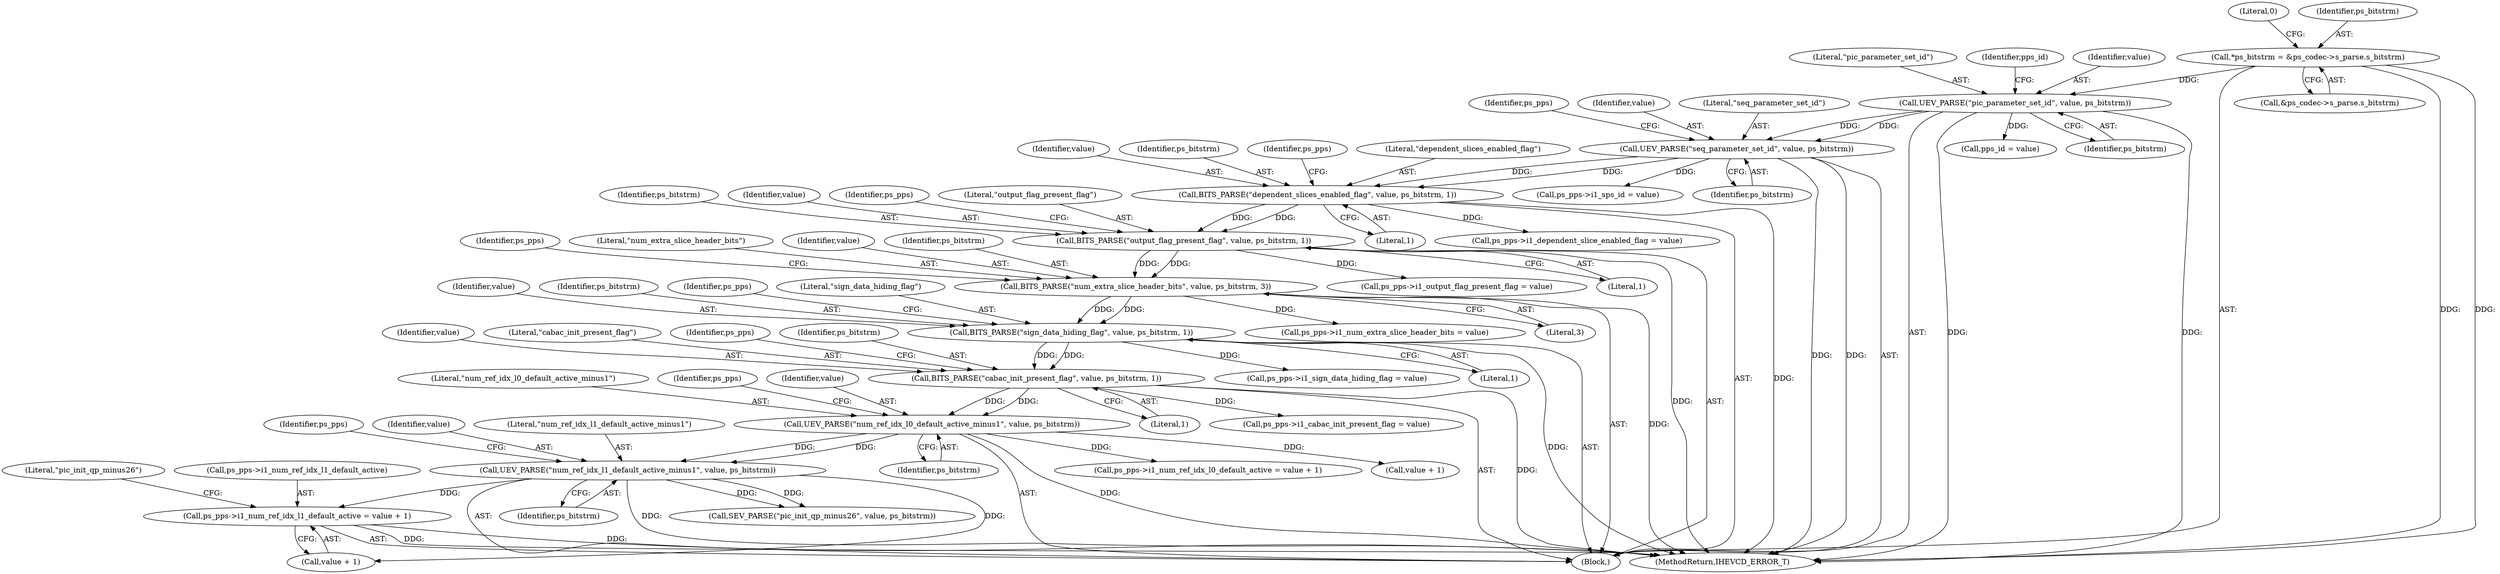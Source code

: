 digraph "0_Android_ebaa71da6362c497310377df509651974401d258@pointer" {
"1000286" [label="(Call,ps_pps->i1_num_ref_idx_l1_default_active = value + 1)"];
"1000282" [label="(Call,UEV_PARSE(\"num_ref_idx_l1_default_active_minus1\", value, ps_bitstrm))"];
"1000271" [label="(Call,UEV_PARSE(\"num_ref_idx_l0_default_active_minus1\", value, ps_bitstrm))"];
"1000261" [label="(Call,BITS_PARSE(\"cabac_init_present_flag\", value, ps_bitstrm, 1))"];
"1000251" [label="(Call,BITS_PARSE(\"sign_data_hiding_flag\", value, ps_bitstrm, 1))"];
"1000241" [label="(Call,BITS_PARSE(\"num_extra_slice_header_bits\", value, ps_bitstrm, 3))"];
"1000231" [label="(Call,BITS_PARSE(\"output_flag_present_flag\", value, ps_bitstrm, 1))"];
"1000221" [label="(Call,BITS_PARSE(\"dependent_slices_enabled_flag\", value, ps_bitstrm, 1))"];
"1000180" [label="(Call,UEV_PARSE(\"seq_parameter_set_id\", value, ps_bitstrm))"];
"1000138" [label="(Call,UEV_PARSE(\"pic_parameter_set_id\", value, ps_bitstrm))"];
"1000122" [label="(Call,*ps_bitstrm = &ps_codec->s_parse.s_bitstrm)"];
"1000263" [label="(Identifier,value)"];
"1000223" [label="(Identifier,value)"];
"1000246" [label="(Call,ps_pps->i1_num_extra_slice_header_bits = value)"];
"1000271" [label="(Call,UEV_PARSE(\"num_ref_idx_l0_default_active_minus1\", value, ps_bitstrm))"];
"1000221" [label="(Call,BITS_PARSE(\"dependent_slices_enabled_flag\", value, ps_bitstrm, 1))"];
"1000224" [label="(Identifier,ps_bitstrm)"];
"1000272" [label="(Literal,\"num_ref_idx_l0_default_active_minus1\")"];
"1000285" [label="(Identifier,ps_bitstrm)"];
"1000262" [label="(Literal,\"cabac_init_present_flag\")"];
"1000236" [label="(Call,ps_pps->i1_output_flag_present_flag = value)"];
"1000186" [label="(Identifier,ps_pps)"];
"1000234" [label="(Identifier,ps_bitstrm)"];
"1000132" [label="(Literal,0)"];
"1000123" [label="(Identifier,ps_bitstrm)"];
"1000256" [label="(Call,ps_pps->i1_sign_data_hiding_flag = value)"];
"1000277" [label="(Identifier,ps_pps)"];
"1000265" [label="(Literal,1)"];
"1000266" [label="(Call,ps_pps->i1_cabac_init_present_flag = value)"];
"1000273" [label="(Identifier,value)"];
"1000282" [label="(Call,UEV_PARSE(\"num_ref_idx_l1_default_active_minus1\", value, ps_bitstrm))"];
"1000290" [label="(Call,value + 1)"];
"1000288" [label="(Identifier,ps_pps)"];
"1000225" [label="(Literal,1)"];
"1000279" [label="(Call,value + 1)"];
"1000294" [label="(Literal,\"pic_init_qp_minus26\")"];
"1000284" [label="(Identifier,value)"];
"1000182" [label="(Identifier,value)"];
"1000274" [label="(Identifier,ps_bitstrm)"];
"1000261" [label="(Call,BITS_PARSE(\"cabac_init_present_flag\", value, ps_bitstrm, 1))"];
"1000248" [label="(Identifier,ps_pps)"];
"1000228" [label="(Identifier,ps_pps)"];
"1000253" [label="(Identifier,value)"];
"1000286" [label="(Call,ps_pps->i1_num_ref_idx_l1_default_active = value + 1)"];
"1000287" [label="(Call,ps_pps->i1_num_ref_idx_l1_default_active)"];
"1000254" [label="(Identifier,ps_bitstrm)"];
"1000139" [label="(Literal,\"pic_parameter_set_id\")"];
"1000226" [label="(Call,ps_pps->i1_dependent_slice_enabled_flag = value)"];
"1000142" [label="(Call,pps_id = value)"];
"1000233" [label="(Identifier,value)"];
"1000979" [label="(MethodReturn,IHEVCD_ERROR_T)"];
"1000110" [label="(Block,)"];
"1000235" [label="(Literal,1)"];
"1000245" [label="(Literal,3)"];
"1000238" [label="(Identifier,ps_pps)"];
"1000181" [label="(Literal,\"seq_parameter_set_id\")"];
"1000124" [label="(Call,&ps_codec->s_parse.s_bitstrm)"];
"1000242" [label="(Literal,\"num_extra_slice_header_bits\")"];
"1000143" [label="(Identifier,pps_id)"];
"1000243" [label="(Identifier,value)"];
"1000268" [label="(Identifier,ps_pps)"];
"1000244" [label="(Identifier,ps_bitstrm)"];
"1000264" [label="(Identifier,ps_bitstrm)"];
"1000141" [label="(Identifier,ps_bitstrm)"];
"1000184" [label="(Call,ps_pps->i1_sps_id = value)"];
"1000122" [label="(Call,*ps_bitstrm = &ps_codec->s_parse.s_bitstrm)"];
"1000232" [label="(Literal,\"output_flag_present_flag\")"];
"1000241" [label="(Call,BITS_PARSE(\"num_extra_slice_header_bits\", value, ps_bitstrm, 3))"];
"1000275" [label="(Call,ps_pps->i1_num_ref_idx_l0_default_active = value + 1)"];
"1000180" [label="(Call,UEV_PARSE(\"seq_parameter_set_id\", value, ps_bitstrm))"];
"1000255" [label="(Literal,1)"];
"1000258" [label="(Identifier,ps_pps)"];
"1000138" [label="(Call,UEV_PARSE(\"pic_parameter_set_id\", value, ps_bitstrm))"];
"1000283" [label="(Literal,\"num_ref_idx_l1_default_active_minus1\")"];
"1000231" [label="(Call,BITS_PARSE(\"output_flag_present_flag\", value, ps_bitstrm, 1))"];
"1000183" [label="(Identifier,ps_bitstrm)"];
"1000293" [label="(Call,SEV_PARSE(\"pic_init_qp_minus26\", value, ps_bitstrm))"];
"1000222" [label="(Literal,\"dependent_slices_enabled_flag\")"];
"1000140" [label="(Identifier,value)"];
"1000251" [label="(Call,BITS_PARSE(\"sign_data_hiding_flag\", value, ps_bitstrm, 1))"];
"1000252" [label="(Literal,\"sign_data_hiding_flag\")"];
"1000286" -> "1000110"  [label="AST: "];
"1000286" -> "1000290"  [label="CFG: "];
"1000287" -> "1000286"  [label="AST: "];
"1000290" -> "1000286"  [label="AST: "];
"1000294" -> "1000286"  [label="CFG: "];
"1000286" -> "1000979"  [label="DDG: "];
"1000286" -> "1000979"  [label="DDG: "];
"1000282" -> "1000286"  [label="DDG: "];
"1000282" -> "1000110"  [label="AST: "];
"1000282" -> "1000285"  [label="CFG: "];
"1000283" -> "1000282"  [label="AST: "];
"1000284" -> "1000282"  [label="AST: "];
"1000285" -> "1000282"  [label="AST: "];
"1000288" -> "1000282"  [label="CFG: "];
"1000282" -> "1000979"  [label="DDG: "];
"1000271" -> "1000282"  [label="DDG: "];
"1000271" -> "1000282"  [label="DDG: "];
"1000282" -> "1000290"  [label="DDG: "];
"1000282" -> "1000293"  [label="DDG: "];
"1000282" -> "1000293"  [label="DDG: "];
"1000271" -> "1000110"  [label="AST: "];
"1000271" -> "1000274"  [label="CFG: "];
"1000272" -> "1000271"  [label="AST: "];
"1000273" -> "1000271"  [label="AST: "];
"1000274" -> "1000271"  [label="AST: "];
"1000277" -> "1000271"  [label="CFG: "];
"1000271" -> "1000979"  [label="DDG: "];
"1000261" -> "1000271"  [label="DDG: "];
"1000261" -> "1000271"  [label="DDG: "];
"1000271" -> "1000275"  [label="DDG: "];
"1000271" -> "1000279"  [label="DDG: "];
"1000261" -> "1000110"  [label="AST: "];
"1000261" -> "1000265"  [label="CFG: "];
"1000262" -> "1000261"  [label="AST: "];
"1000263" -> "1000261"  [label="AST: "];
"1000264" -> "1000261"  [label="AST: "];
"1000265" -> "1000261"  [label="AST: "];
"1000268" -> "1000261"  [label="CFG: "];
"1000261" -> "1000979"  [label="DDG: "];
"1000251" -> "1000261"  [label="DDG: "];
"1000251" -> "1000261"  [label="DDG: "];
"1000261" -> "1000266"  [label="DDG: "];
"1000251" -> "1000110"  [label="AST: "];
"1000251" -> "1000255"  [label="CFG: "];
"1000252" -> "1000251"  [label="AST: "];
"1000253" -> "1000251"  [label="AST: "];
"1000254" -> "1000251"  [label="AST: "];
"1000255" -> "1000251"  [label="AST: "];
"1000258" -> "1000251"  [label="CFG: "];
"1000251" -> "1000979"  [label="DDG: "];
"1000241" -> "1000251"  [label="DDG: "];
"1000241" -> "1000251"  [label="DDG: "];
"1000251" -> "1000256"  [label="DDG: "];
"1000241" -> "1000110"  [label="AST: "];
"1000241" -> "1000245"  [label="CFG: "];
"1000242" -> "1000241"  [label="AST: "];
"1000243" -> "1000241"  [label="AST: "];
"1000244" -> "1000241"  [label="AST: "];
"1000245" -> "1000241"  [label="AST: "];
"1000248" -> "1000241"  [label="CFG: "];
"1000241" -> "1000979"  [label="DDG: "];
"1000231" -> "1000241"  [label="DDG: "];
"1000231" -> "1000241"  [label="DDG: "];
"1000241" -> "1000246"  [label="DDG: "];
"1000231" -> "1000110"  [label="AST: "];
"1000231" -> "1000235"  [label="CFG: "];
"1000232" -> "1000231"  [label="AST: "];
"1000233" -> "1000231"  [label="AST: "];
"1000234" -> "1000231"  [label="AST: "];
"1000235" -> "1000231"  [label="AST: "];
"1000238" -> "1000231"  [label="CFG: "];
"1000231" -> "1000979"  [label="DDG: "];
"1000221" -> "1000231"  [label="DDG: "];
"1000221" -> "1000231"  [label="DDG: "];
"1000231" -> "1000236"  [label="DDG: "];
"1000221" -> "1000110"  [label="AST: "];
"1000221" -> "1000225"  [label="CFG: "];
"1000222" -> "1000221"  [label="AST: "];
"1000223" -> "1000221"  [label="AST: "];
"1000224" -> "1000221"  [label="AST: "];
"1000225" -> "1000221"  [label="AST: "];
"1000228" -> "1000221"  [label="CFG: "];
"1000221" -> "1000979"  [label="DDG: "];
"1000180" -> "1000221"  [label="DDG: "];
"1000180" -> "1000221"  [label="DDG: "];
"1000221" -> "1000226"  [label="DDG: "];
"1000180" -> "1000110"  [label="AST: "];
"1000180" -> "1000183"  [label="CFG: "];
"1000181" -> "1000180"  [label="AST: "];
"1000182" -> "1000180"  [label="AST: "];
"1000183" -> "1000180"  [label="AST: "];
"1000186" -> "1000180"  [label="CFG: "];
"1000180" -> "1000979"  [label="DDG: "];
"1000180" -> "1000979"  [label="DDG: "];
"1000138" -> "1000180"  [label="DDG: "];
"1000138" -> "1000180"  [label="DDG: "];
"1000180" -> "1000184"  [label="DDG: "];
"1000138" -> "1000110"  [label="AST: "];
"1000138" -> "1000141"  [label="CFG: "];
"1000139" -> "1000138"  [label="AST: "];
"1000140" -> "1000138"  [label="AST: "];
"1000141" -> "1000138"  [label="AST: "];
"1000143" -> "1000138"  [label="CFG: "];
"1000138" -> "1000979"  [label="DDG: "];
"1000138" -> "1000979"  [label="DDG: "];
"1000122" -> "1000138"  [label="DDG: "];
"1000138" -> "1000142"  [label="DDG: "];
"1000122" -> "1000110"  [label="AST: "];
"1000122" -> "1000124"  [label="CFG: "];
"1000123" -> "1000122"  [label="AST: "];
"1000124" -> "1000122"  [label="AST: "];
"1000132" -> "1000122"  [label="CFG: "];
"1000122" -> "1000979"  [label="DDG: "];
"1000122" -> "1000979"  [label="DDG: "];
}
